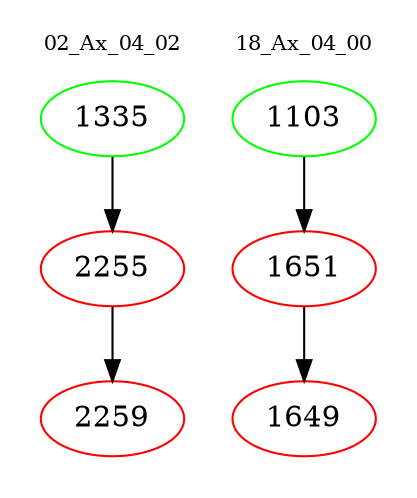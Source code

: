 digraph{
subgraph cluster_0 {
color = white
label = "02_Ax_04_02";
fontsize=10;
T0_1335 [label="1335", color="green"]
T0_1335 -> T0_2255 [color="black"]
T0_2255 [label="2255", color="red"]
T0_2255 -> T0_2259 [color="black"]
T0_2259 [label="2259", color="red"]
}
subgraph cluster_1 {
color = white
label = "18_Ax_04_00";
fontsize=10;
T1_1103 [label="1103", color="green"]
T1_1103 -> T1_1651 [color="black"]
T1_1651 [label="1651", color="red"]
T1_1651 -> T1_1649 [color="black"]
T1_1649 [label="1649", color="red"]
}
}
